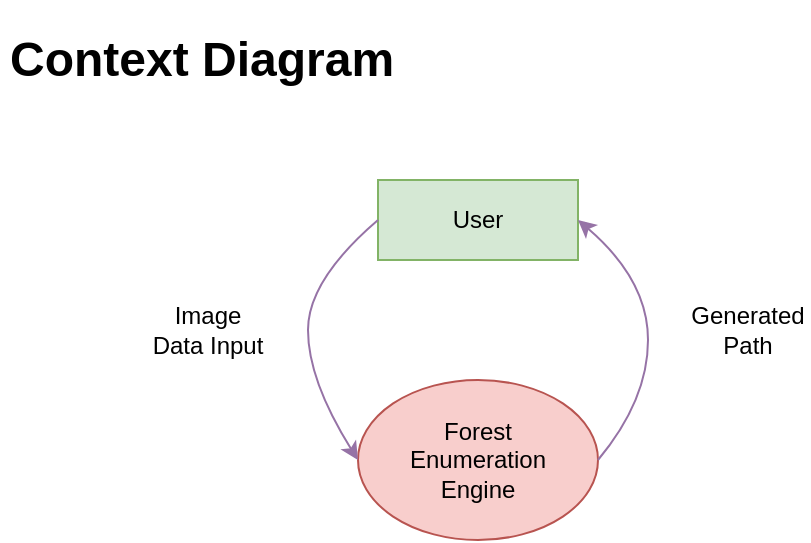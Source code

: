 <mxfile version="22.1.0" type="github">
  <diagram name="Page-1" id="Z5g9E34FdIhuN_dx8226">
    <mxGraphModel dx="880" dy="438" grid="1" gridSize="10" guides="1" tooltips="1" connect="1" arrows="1" fold="1" page="1" pageScale="1" pageWidth="850" pageHeight="1100" math="0" shadow="0">
      <root>
        <mxCell id="0" />
        <mxCell id="1" parent="0" />
        <mxCell id="wBeUq93BCxYl6VkZX4B5-1" value="" style="ellipse;whiteSpace=wrap;html=1;fillColor=#f8cecc;strokeColor=#b85450;" vertex="1" parent="1">
          <mxGeometry x="365" y="220" width="120" height="80" as="geometry" />
        </mxCell>
        <mxCell id="wBeUq93BCxYl6VkZX4B5-2" value="Forest Enumeration Engine" style="text;html=1;strokeColor=none;fillColor=none;align=center;verticalAlign=middle;whiteSpace=wrap;rounded=0;" vertex="1" parent="1">
          <mxGeometry x="395" y="245" width="60" height="30" as="geometry" />
        </mxCell>
        <mxCell id="wBeUq93BCxYl6VkZX4B5-3" value="User" style="rounded=0;whiteSpace=wrap;html=1;fillColor=#d5e8d4;strokeColor=#82b366;" vertex="1" parent="1">
          <mxGeometry x="375" y="120" width="100" height="40" as="geometry" />
        </mxCell>
        <mxCell id="wBeUq93BCxYl6VkZX4B5-4" value="" style="curved=1;endArrow=classic;html=1;rounded=0;exitX=0;exitY=0.5;exitDx=0;exitDy=0;entryX=0;entryY=0.5;entryDx=0;entryDy=0;fillColor=#e1d5e7;strokeColor=#9673a6;" edge="1" parent="1" source="wBeUq93BCxYl6VkZX4B5-3" target="wBeUq93BCxYl6VkZX4B5-1">
          <mxGeometry width="50" height="50" relative="1" as="geometry">
            <mxPoint x="400" y="260" as="sourcePoint" />
            <mxPoint x="450" y="210" as="targetPoint" />
            <Array as="points">
              <mxPoint x="340" y="170" />
              <mxPoint x="340" y="220" />
            </Array>
          </mxGeometry>
        </mxCell>
        <mxCell id="wBeUq93BCxYl6VkZX4B5-5" value="" style="curved=1;endArrow=classic;html=1;rounded=0;entryX=1;entryY=0.5;entryDx=0;entryDy=0;exitX=1;exitY=0.5;exitDx=0;exitDy=0;fillColor=#e1d5e7;strokeColor=#9673a6;" edge="1" parent="1" source="wBeUq93BCxYl6VkZX4B5-1" target="wBeUq93BCxYl6VkZX4B5-3">
          <mxGeometry width="50" height="50" relative="1" as="geometry">
            <mxPoint x="520" y="220" as="sourcePoint" />
            <mxPoint x="570" y="170" as="targetPoint" />
            <Array as="points">
              <mxPoint x="510" y="230" />
              <mxPoint x="510" y="170" />
            </Array>
          </mxGeometry>
        </mxCell>
        <mxCell id="wBeUq93BCxYl6VkZX4B5-6" value="Image Data Input" style="text;html=1;strokeColor=none;fillColor=none;align=center;verticalAlign=middle;whiteSpace=wrap;rounded=0;" vertex="1" parent="1">
          <mxGeometry x="260" y="180" width="60" height="30" as="geometry" />
        </mxCell>
        <mxCell id="wBeUq93BCxYl6VkZX4B5-7" value="Generated Path" style="text;html=1;strokeColor=none;fillColor=none;align=center;verticalAlign=middle;whiteSpace=wrap;rounded=0;" vertex="1" parent="1">
          <mxGeometry x="530" y="180" width="60" height="30" as="geometry" />
        </mxCell>
        <mxCell id="wBeUq93BCxYl6VkZX4B5-8" value="&lt;h1&gt;Context Diagram&lt;/h1&gt;" style="text;html=1;strokeColor=none;fillColor=none;spacing=5;spacingTop=-20;whiteSpace=wrap;overflow=hidden;rounded=0;" vertex="1" parent="1">
          <mxGeometry x="186.25" y="40" width="207.5" height="40" as="geometry" />
        </mxCell>
      </root>
    </mxGraphModel>
  </diagram>
</mxfile>
